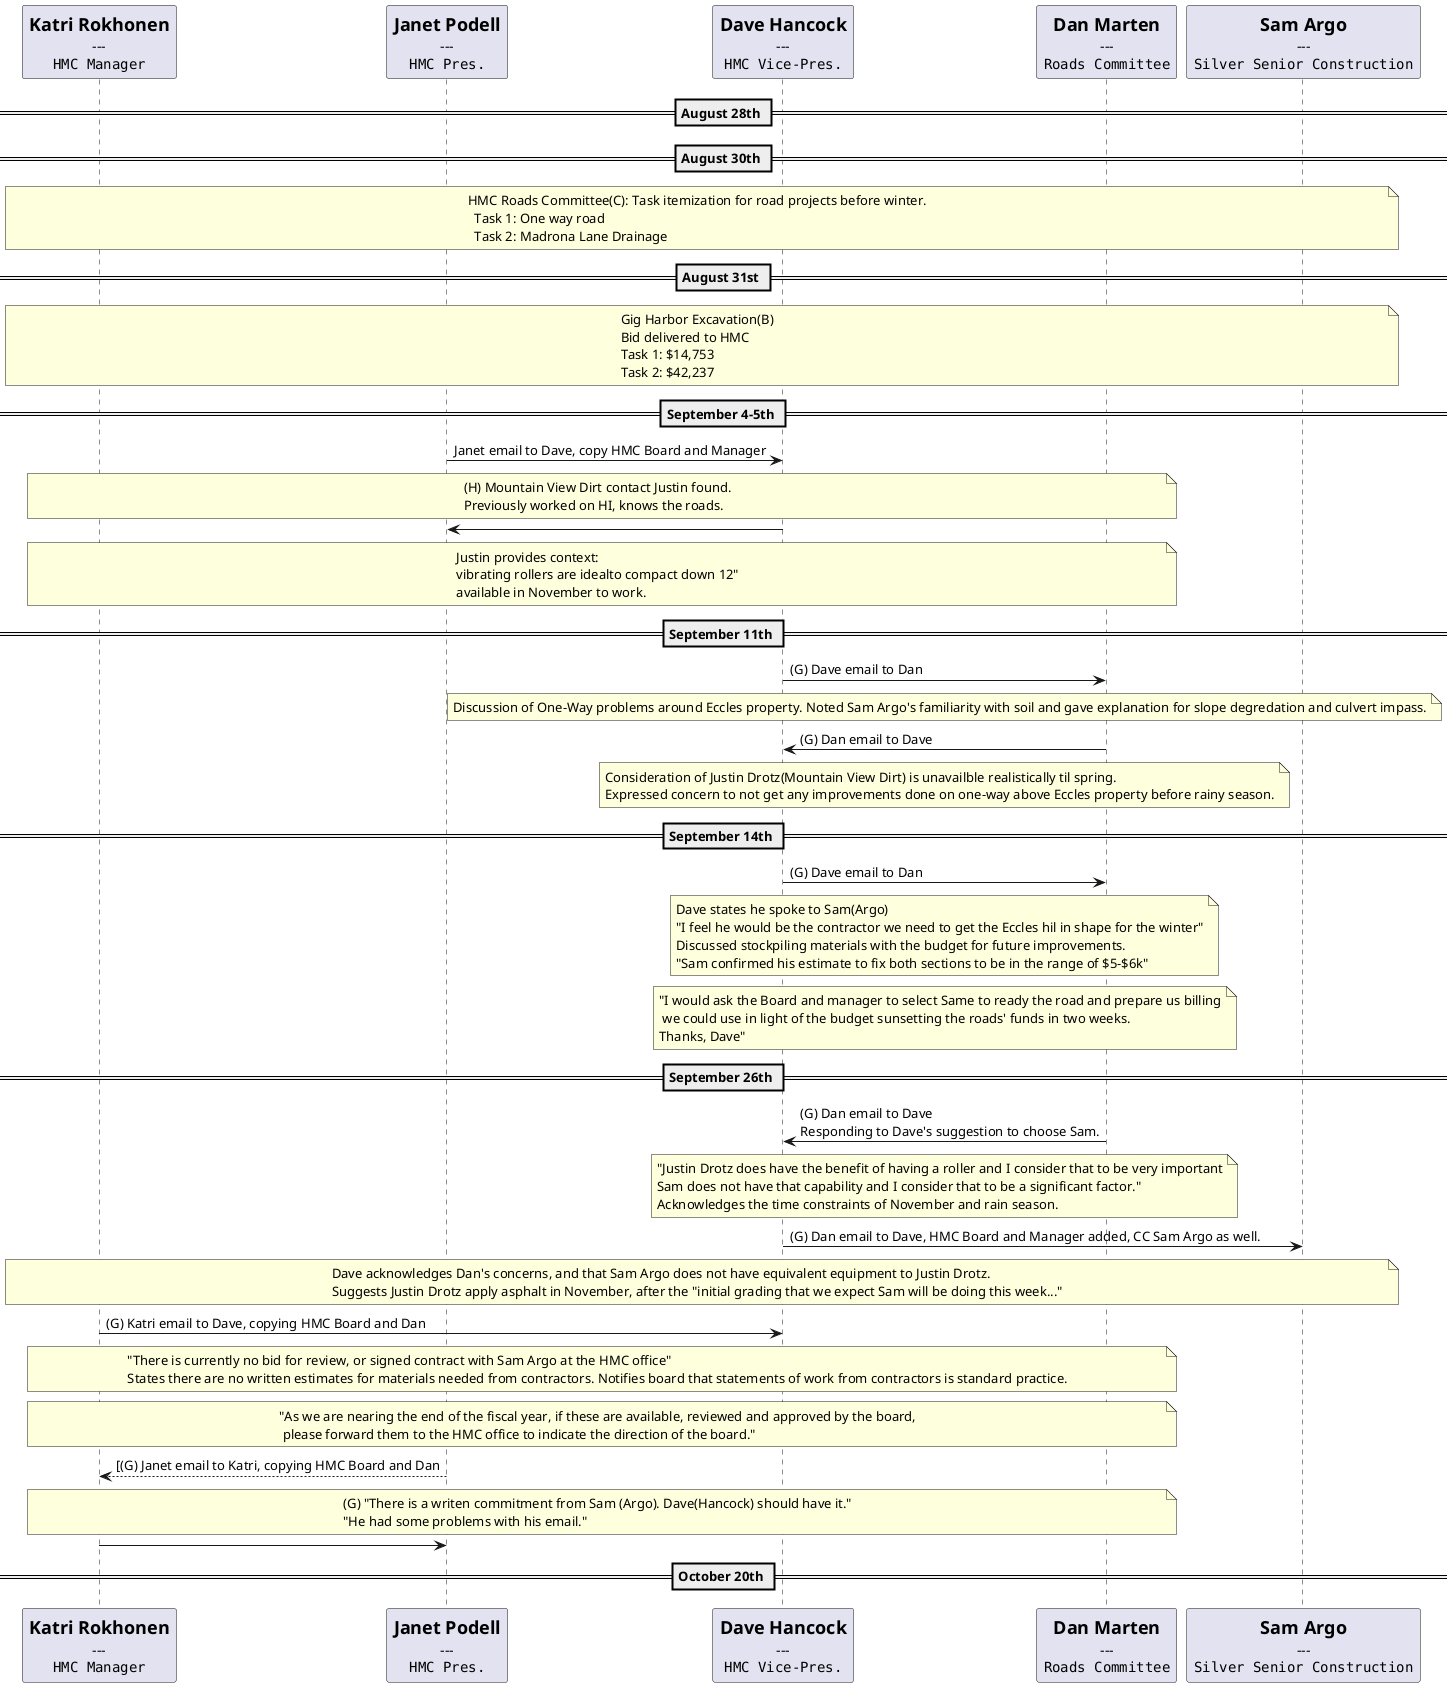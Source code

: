 @startuml persons
participant kr [
  =Katri Rokhonen
  ---
  ""HMC Manager""
]
participant jp [
  =Janet Podell
  ---
  ""HMC Pres.""
]
participant dh [
  =Dave Hancock
  ---
  ""HMC Vice-Pres.""
]
participant dm [
  =Dan Marten
  ---
  ""Roads Committee""
] 
participant sa [ 
  =Sam Argo
  ---
  ""Silver Senior Construction""
]
  
== August 28th ==

== August 30th ==
note across: HMC Roads Committee(C): Task itemization for road projects before winter.\n  Task 1: One way road\n  Task 2: Madrona Lane Drainage

== August 31st == 

note across: Gig Harbor Excavation(B)\nBid delivered to HMC\nTask 1: $14,753\nTask 2: $42,237

== September 4-5th == 

jp -> dh: Janet email to Dave, copy HMC Board and Manager
note over kr, dm: (H) Mountain View Dirt contact Justin found.\nPreviously worked on HI, knows the roads.
dh -> jp: 
note over kr, dm: Justin provides context:\nvibrating rollers are idealto compact down 12"\navailable in November to work.

== September 11th ==

dm <- dh: (G) Dave email to Dan
note over dh, dm: Discussion of One-Way problems around Eccles property. Noted Sam Argo's familiarity with soil and gave explanation for slope degredation and culvert impass.
dm -> dh: (G) Dan email to Dave
note over dh, dm: Consideration of Justin Drotz(Mountain View Dirt) is unavailble realistically til spring.\nExpressed concern to not get any improvements done on one-way above Eccles property before rainy season.

== September 14th ==

dh -> dm: (G) Dave email to Dan
note over dh, dm: Dave states he spoke to Sam(Argo)\n"I feel he would be the contractor we need to get the Eccles hil in shape for the winter"\nDiscussed stockpiling materials with the budget for future improvements.\n"Sam confirmed his estimate to fix both sections to be in the range of $5-$6k"

note over dh, dm: "I would ask the Board and manager to select Same to ready the road and prepare us billing\n we could use in light of the budget sunsetting the roads' funds in two weeks.\nThanks, Dave"

== September 26th ==

dm -> dh: (G) Dan email to Dave\nResponding to Dave's suggestion to choose Sam.
note over dh, dm: "Justin Drotz does have the benefit of having a roller and I consider that to be very important\nSam does not have that capability and I consider that to be a significant factor."\nAcknowledges the time constraints of November and rain season.

dh -> sa: (G) Dan email to Dave, HMC Board and Manager added, CC Sam Argo as well.
note over kr, sa: Dave acknowledges Dan's concerns, and that Sam Argo does not have equivalent equipment to Justin Drotz.\nSuggests Justin Drotz apply asphalt in November, after the "initial grading that we expect Sam will be doing this week..."

kr -> dh: (G) Katri email to Dave, copying HMC Board and Dan
note over kr, dm: "There is currently no bid for review, or signed contract with Sam Argo at the HMC office"\nStates there are no written estimates for materials needed from contractors. Notifies board that statements of work from contractors is standard practice.
note over kr, dm: "As we are nearing the end of the fiscal year, if these are available, reviewed and approved by the board,\n please forward them to the HMC office to indicate the direction of the board."

jp --> kr: [(G) Janet email to Katri, copying HMC Board and Dan 
note over kr, dm: (G) "There is a writen commitment from Sam (Argo). Dave(Hancock) should have it."\n"He had some problems with his email."
kr -> jp



== October 20th ==


@enduml